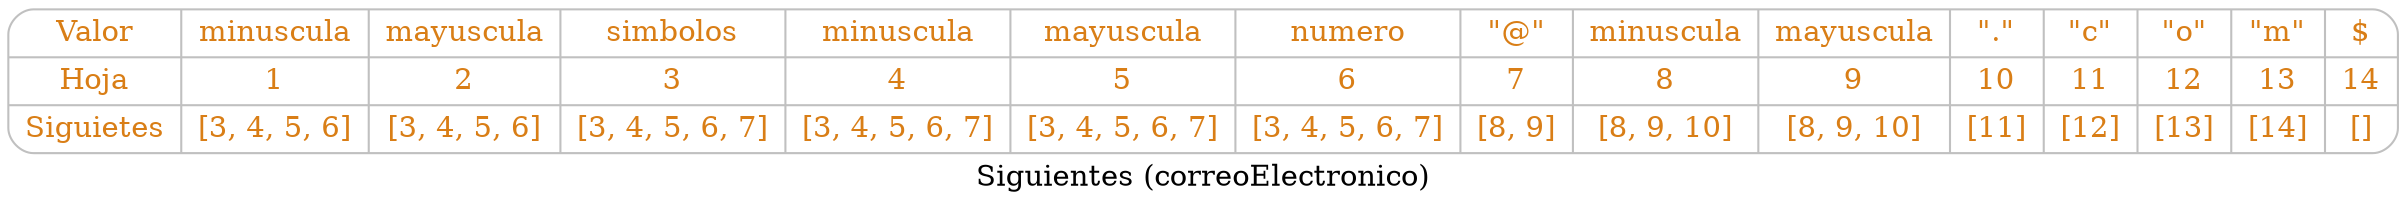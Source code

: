 digraph structs {

	node [shape=Mrecord color=gray fontcolor="#d97e16"];
label ="Siguientes (correoElectronico)";
struct1 [label=" { Valor | Hoja| Siguietes } | 
{ minuscula| 1 | [3, 4, 5, 6]}|
{ mayuscula| 2 | [3, 4, 5, 6]}|
{ simbolos| 3 | [3, 4, 5, 6, 7]}|
{ minuscula| 4 | [3, 4, 5, 6, 7]}|
{ mayuscula| 5 | [3, 4, 5, 6, 7]}|
{ numero| 6 | [3, 4, 5, 6, 7]}|
{ \"@\"| 7 | [8, 9]}|
{ minuscula| 8 | [8, 9, 10]}|
{ mayuscula| 9 | [8, 9, 10]}|
{ \".\"| 10 | [11]}|
{ \"c\"| 11 | [12]}|
{ \"o\"| 12 | [13]}|
{ \"m\"| 13 | [14]}|
{ $| 14 | []}
"];
 }